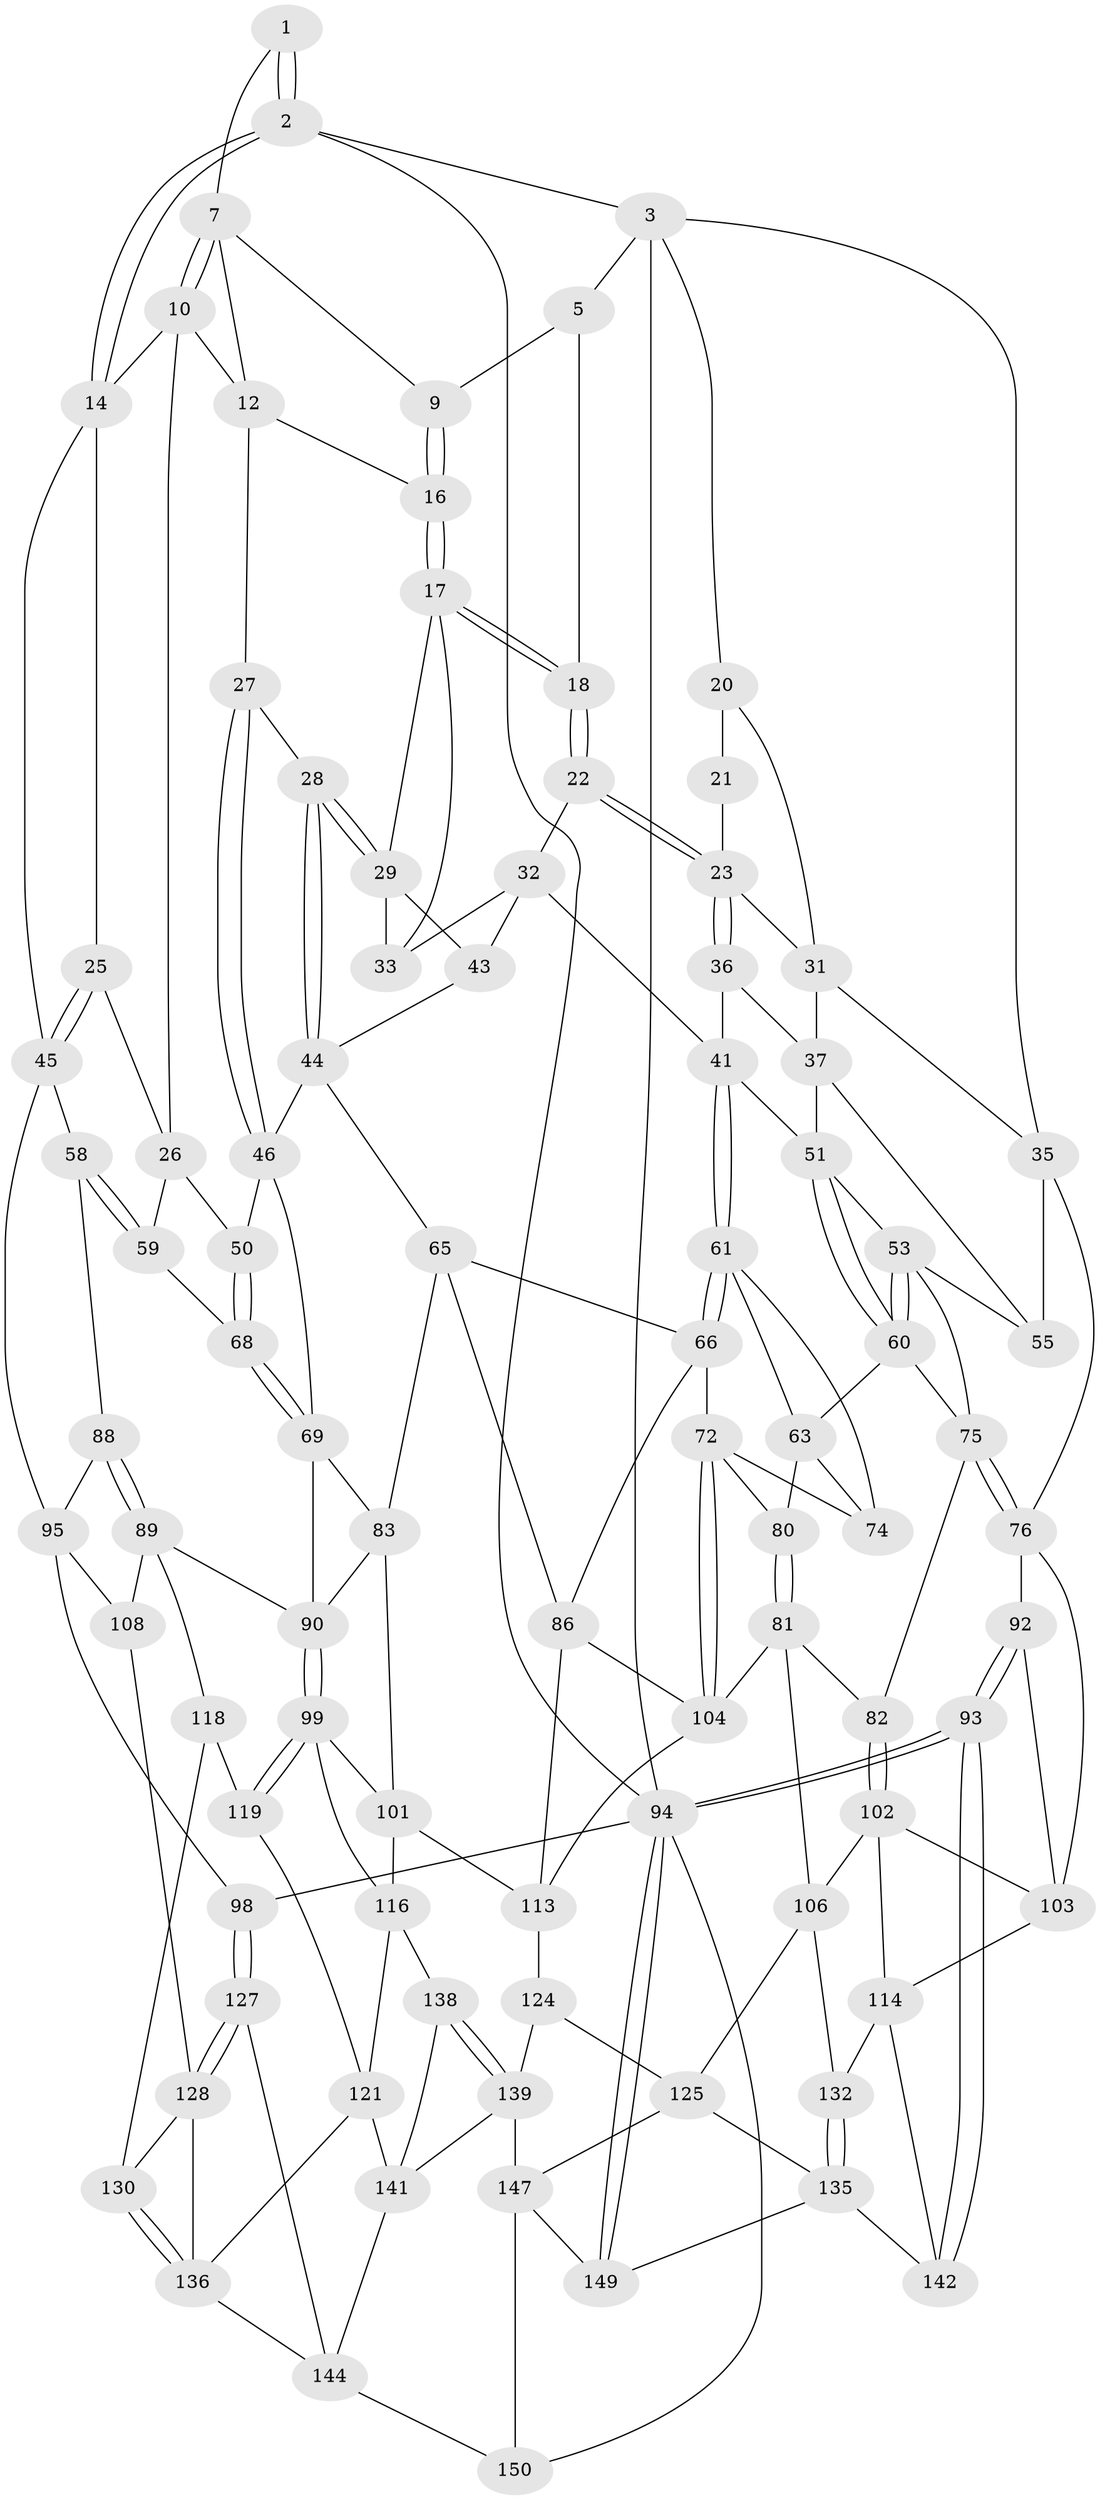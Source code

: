 // Generated by graph-tools (version 1.1) at 2025/24/03/03/25 07:24:32]
// undirected, 91 vertices, 200 edges
graph export_dot {
graph [start="1"]
  node [color=gray90,style=filled];
  1 [pos="+0.88094259503595+0"];
  2 [pos="+1+0"];
  3 [pos="+0+0",super="+4"];
  5 [pos="+0.2777575261925161+0",super="+6"];
  7 [pos="+0.8309591329610039+0",super="+8"];
  9 [pos="+0.5993463989366531+0.05547389404594782"];
  10 [pos="+0.8468036673154143+0.06171145567694883",super="+11"];
  12 [pos="+0.7608067171867494+0.2422906476993941",super="+13"];
  14 [pos="+1+0",super="+15"];
  16 [pos="+0.6000322545317087+0.09844089574046799"];
  17 [pos="+0.5779866096682756+0.11700070321588757",super="+30"];
  18 [pos="+0.3680606491373622+0.1319513076496291",super="+19"];
  20 [pos="+0.14973823701063177+0.16851198352949226"];
  21 [pos="+0.21536131039943973+0.10539314553714392"];
  22 [pos="+0.36603687857741596+0.14853778882008603"];
  23 [pos="+0.22380816416531354+0.23826087440726298",super="+24"];
  25 [pos="+0.9773520078353388+0.23100868945428582"];
  26 [pos="+0.7844451993670349+0.2637886972477825",super="+49"];
  27 [pos="+0.6581700066365239+0.2792775414966085"];
  28 [pos="+0.6376757149287243+0.27961302494767903"];
  29 [pos="+0.5997906512423223+0.2634393105345063",super="+39"];
  31 [pos="+0.17351045462996909+0.20737618180216166",super="+34"];
  32 [pos="+0.38009077303842825+0.17942863746494447",super="+40"];
  33 [pos="+0.48997027627699014+0.2284171671519817"];
  35 [pos="+0+0",super="+56"];
  36 [pos="+0.21731776657776514+0.27903071621862563"];
  37 [pos="+0.08930455819059462+0.3178177416598968",super="+38"];
  41 [pos="+0.38935991391709907+0.37406076167579977",super="+42"];
  43 [pos="+0.5146140856249357+0.3191019909430148"];
  44 [pos="+0.5750117929268282+0.39024395455967514",super="+48"];
  45 [pos="+1+0.3474348470606791",super="+57"];
  46 [pos="+0.6582696551330045+0.4420700078079428",super="+47"];
  50 [pos="+0.788463577209294+0.4011347920848435"];
  51 [pos="+0.20865780830818792+0.3756651453650133",super="+52"];
  53 [pos="+0.13454359659255527+0.4580782947943841",super="+54"];
  55 [pos="+0.05935464612767581+0.3563375530233885"];
  58 [pos="+1+0.41949842305726526",super="+87"];
  59 [pos="+0.9285653827611643+0.40782778876403447",super="+67"];
  60 [pos="+0.19610024198556014+0.47512728169296525",super="+64"];
  61 [pos="+0.39150003279691026+0.395944272866729",super="+62"];
  63 [pos="+0.27041257826216947+0.47385103037187615",super="+79"];
  65 [pos="+0.5585563259946478+0.46830013366696965",super="+85"];
  66 [pos="+0.5505305384606684+0.4686884933840779",super="+71"];
  68 [pos="+0.8040678898743338+0.5307092647561824"];
  69 [pos="+0.7704439884607109+0.5771576388207389",super="+70"];
  72 [pos="+0.41278812296395156+0.6100548934779126",super="+73"];
  74 [pos="+0.401646940019782+0.5807342672895924"];
  75 [pos="+0+0.5649688383462516",super="+78"];
  76 [pos="+0+0.5933210849019285",super="+77"];
  80 [pos="+0.28874754226807947+0.5536492008571692"];
  81 [pos="+0.25248243084108196+0.6327837844772669",super="+105"];
  82 [pos="+0.20105870290063504+0.6168372284195561"];
  83 [pos="+0.6441091202114995+0.6071801199954526",super="+84"];
  86 [pos="+0.5600653067317405+0.6509598605456223",super="+110"];
  88 [pos="+0.9171155028447204+0.6193779005919955"];
  89 [pos="+0.8370529576689124+0.6905489877806132",super="+109"];
  90 [pos="+0.7972904234142091+0.6865538204889734",super="+91"];
  92 [pos="+0+0.6850832275992433"];
  93 [pos="+0+0.939470988359828"];
  94 [pos="+0+1",super="+97"];
  95 [pos="+1+0.6096629274974041",super="+96"];
  98 [pos="+1+0.8382931601999385"];
  99 [pos="+0.7967645158890012+0.6871647610085182",super="+100"];
  101 [pos="+0.6451737575850021+0.6859672458785138",super="+112"];
  102 [pos="+0.15034707290045252+0.6789214675788637",super="+107"];
  103 [pos="+0.13004165705970502+0.6910437823810731",super="+115"];
  104 [pos="+0.3566480821720925+0.6813641579301266",super="+111"];
  106 [pos="+0.2962123513959382+0.7550560463684322",super="+126"];
  108 [pos="+0.918687638285255+0.7459994577056209"];
  113 [pos="+0.5903191560778277+0.8063373504579013",super="+123"];
  114 [pos="+0.13076007265130457+0.823624778237084",super="+133"];
  116 [pos="+0.6826844332638043+0.7967558592514774",super="+117"];
  118 [pos="+0.8863150331302918+0.8208835832291369",super="+131"];
  119 [pos="+0.798594671996305+0.7785840551545298",super="+120"];
  121 [pos="+0.7708885719215062+0.8682280729248785",super="+122"];
  124 [pos="+0.45775159620413836+0.8861714123763434"];
  125 [pos="+0.34767863933292853+0.8526848330271003",super="+134"];
  127 [pos="+1+0.8407544087378055"];
  128 [pos="+1+0.8373915158862156",super="+129"];
  130 [pos="+0.9000825295471823+0.8621290958997114"];
  132 [pos="+0.2647443968945652+0.8159133715150013"];
  135 [pos="+0.25784935745834886+0.9273623132955956",super="+143"];
  136 [pos="+0.8794944067146273+0.9438062534432502",super="+137"];
  138 [pos="+0.6360153819471581+0.90364680366521"];
  139 [pos="+0.6169771460152821+0.9325690579740941",super="+140"];
  141 [pos="+0.6941090683649388+0.9112305829282048",super="+146"];
  142 [pos="+0.12097986565780396+0.8782375228977983"];
  144 [pos="+0.8504907042165042+1",super="+145"];
  147 [pos="+0.4469774263169888+1",super="+148"];
  149 [pos="+0.05318304782312477+1"];
  150 [pos="+0.8149317659306283+1"];
  1 -- 2;
  1 -- 2;
  1 -- 7;
  2 -- 3;
  2 -- 14;
  2 -- 14;
  2 -- 94;
  3 -- 35;
  3 -- 94;
  3 -- 20;
  3 -- 5;
  5 -- 9;
  5 -- 18;
  7 -- 10;
  7 -- 10;
  7 -- 9;
  7 -- 12;
  9 -- 16;
  9 -- 16;
  10 -- 26;
  10 -- 12;
  10 -- 14;
  12 -- 27;
  12 -- 16;
  14 -- 45;
  14 -- 25;
  16 -- 17;
  16 -- 17;
  17 -- 18;
  17 -- 18;
  17 -- 29;
  17 -- 33;
  18 -- 22;
  18 -- 22;
  20 -- 21;
  20 -- 31;
  21 -- 23;
  22 -- 23;
  22 -- 23;
  22 -- 32;
  23 -- 36;
  23 -- 36;
  23 -- 31;
  25 -- 26;
  25 -- 45;
  25 -- 45;
  26 -- 59;
  26 -- 50;
  27 -- 28;
  27 -- 46;
  27 -- 46;
  28 -- 29;
  28 -- 29;
  28 -- 44;
  28 -- 44;
  29 -- 33;
  29 -- 43;
  31 -- 35;
  31 -- 37;
  32 -- 33;
  32 -- 41;
  32 -- 43;
  35 -- 76;
  35 -- 55;
  36 -- 37;
  36 -- 41;
  37 -- 55;
  37 -- 51;
  41 -- 61;
  41 -- 61;
  41 -- 51;
  43 -- 44;
  44 -- 65;
  44 -- 46;
  45 -- 58;
  45 -- 95;
  46 -- 50;
  46 -- 69;
  50 -- 68;
  50 -- 68;
  51 -- 60;
  51 -- 60;
  51 -- 53;
  53 -- 60;
  53 -- 60;
  53 -- 75;
  53 -- 55;
  58 -- 59 [weight=2];
  58 -- 59;
  58 -- 88;
  59 -- 68;
  60 -- 63;
  60 -- 75;
  61 -- 66;
  61 -- 66;
  61 -- 74;
  61 -- 63;
  63 -- 80;
  63 -- 74;
  65 -- 66;
  65 -- 86;
  65 -- 83;
  66 -- 72;
  66 -- 86;
  68 -- 69;
  68 -- 69;
  69 -- 90;
  69 -- 83;
  72 -- 104;
  72 -- 104;
  72 -- 74;
  72 -- 80;
  75 -- 76;
  75 -- 76;
  75 -- 82;
  76 -- 103;
  76 -- 92;
  80 -- 81;
  80 -- 81;
  81 -- 82;
  81 -- 104;
  81 -- 106;
  82 -- 102;
  82 -- 102;
  83 -- 90;
  83 -- 101;
  86 -- 113;
  86 -- 104;
  88 -- 89;
  88 -- 89;
  88 -- 95;
  89 -- 90;
  89 -- 108;
  89 -- 118;
  90 -- 99;
  90 -- 99;
  92 -- 93;
  92 -- 93;
  92 -- 103;
  93 -- 94;
  93 -- 94;
  93 -- 142;
  93 -- 142;
  94 -- 149;
  94 -- 149;
  94 -- 150;
  94 -- 98;
  95 -- 108;
  95 -- 98;
  98 -- 127;
  98 -- 127;
  99 -- 119;
  99 -- 119;
  99 -- 116;
  99 -- 101;
  101 -- 113;
  101 -- 116;
  102 -- 103;
  102 -- 106;
  102 -- 114;
  103 -- 114;
  104 -- 113;
  106 -- 132;
  106 -- 125;
  108 -- 128;
  113 -- 124;
  114 -- 132;
  114 -- 142;
  116 -- 138;
  116 -- 121;
  118 -- 119 [weight=2];
  118 -- 130;
  119 -- 121;
  121 -- 136;
  121 -- 141;
  124 -- 125;
  124 -- 139;
  125 -- 147;
  125 -- 135;
  127 -- 128;
  127 -- 128;
  127 -- 144;
  128 -- 136;
  128 -- 130;
  130 -- 136;
  130 -- 136;
  132 -- 135;
  132 -- 135;
  135 -- 149;
  135 -- 142;
  136 -- 144;
  138 -- 139;
  138 -- 139;
  138 -- 141;
  139 -- 147;
  139 -- 141;
  141 -- 144;
  144 -- 150;
  147 -- 149;
  147 -- 150;
}
